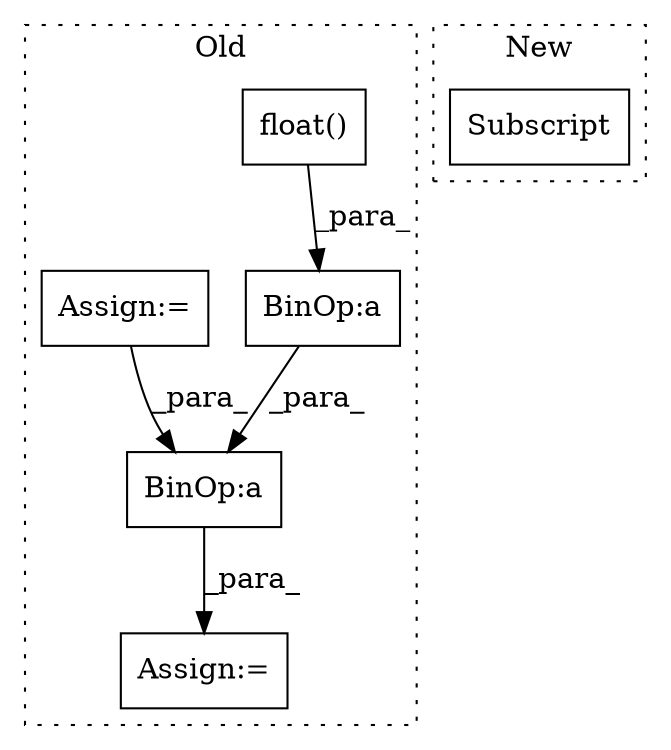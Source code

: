 digraph G {
subgraph cluster0 {
1 [label="float()" a="75" s="6479" l="16" shape="box"];
3 [label="Assign:=" a="68" s="6462" l="3" shape="box"];
4 [label="Assign:=" a="68" s="5477" l="3" shape="box"];
5 [label="BinOp:a" a="82" s="6470" l="3" shape="box"];
6 [label="BinOp:a" a="82" s="6476" l="3" shape="box"];
label = "Old";
style="dotted";
}
subgraph cluster1 {
2 [label="Subscript" a="63" s="6698,0" l="26,0" shape="box"];
label = "New";
style="dotted";
}
1 -> 6 [label="_para_"];
4 -> 5 [label="_para_"];
5 -> 3 [label="_para_"];
6 -> 5 [label="_para_"];
}